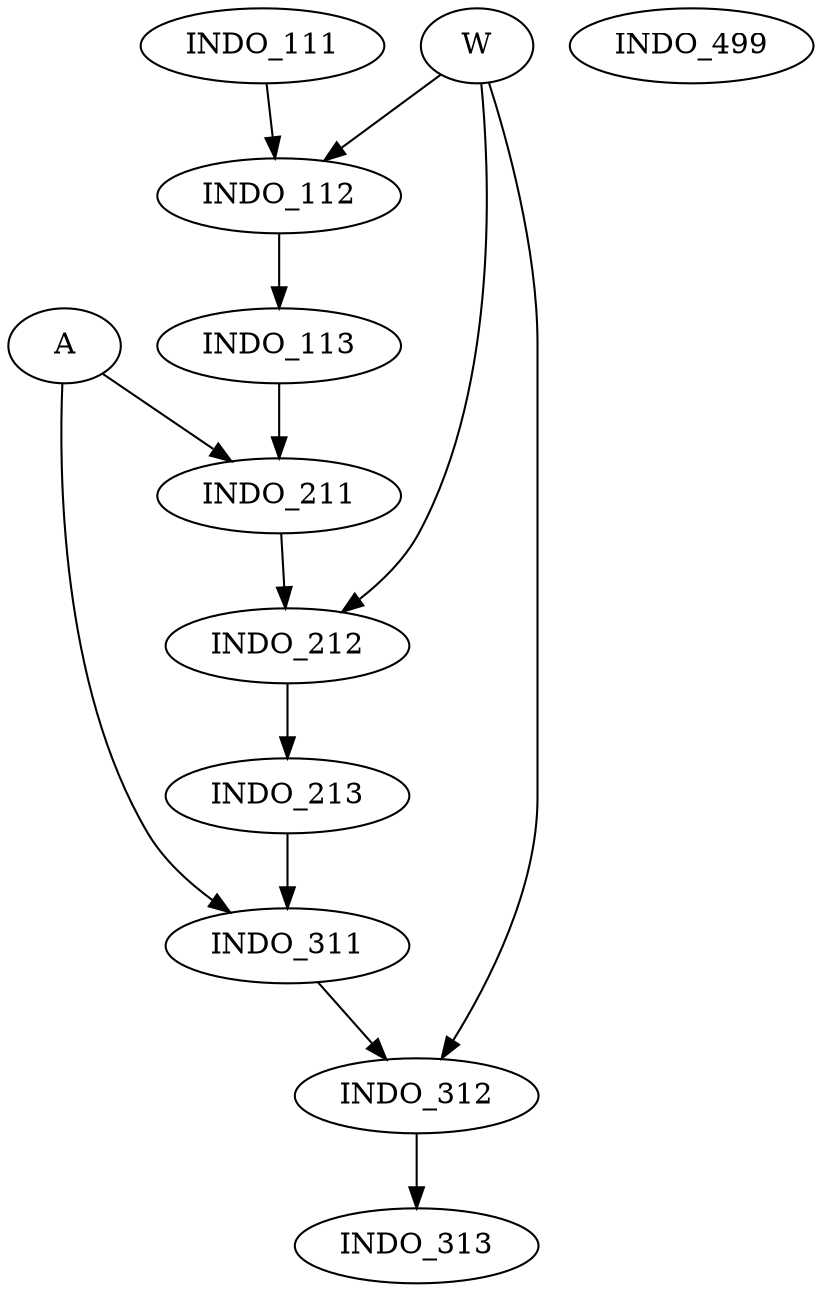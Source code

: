 digraph G {
    INDO_111;
    edge [color=black];
    INDO_111 -> INDO_112;
    W -> INDO_112;
    edge [color=black];
    INDO_112 -> INDO_113;
    edge [color=black];
    INDO_113 -> INDO_211;
    A -> INDO_211;
    edge [color=black];
    INDO_211 -> INDO_212;
    W -> INDO_212;
    edge [color=black];
    INDO_212 -> INDO_213;
    edge [color=black];
    INDO_213 -> INDO_311;
    A -> INDO_311;
    edge [color=black];
    INDO_311 -> INDO_312;
    W -> INDO_312;
    edge [color=black];
    INDO_312 -> INDO_313;
    INDO_499;
}
